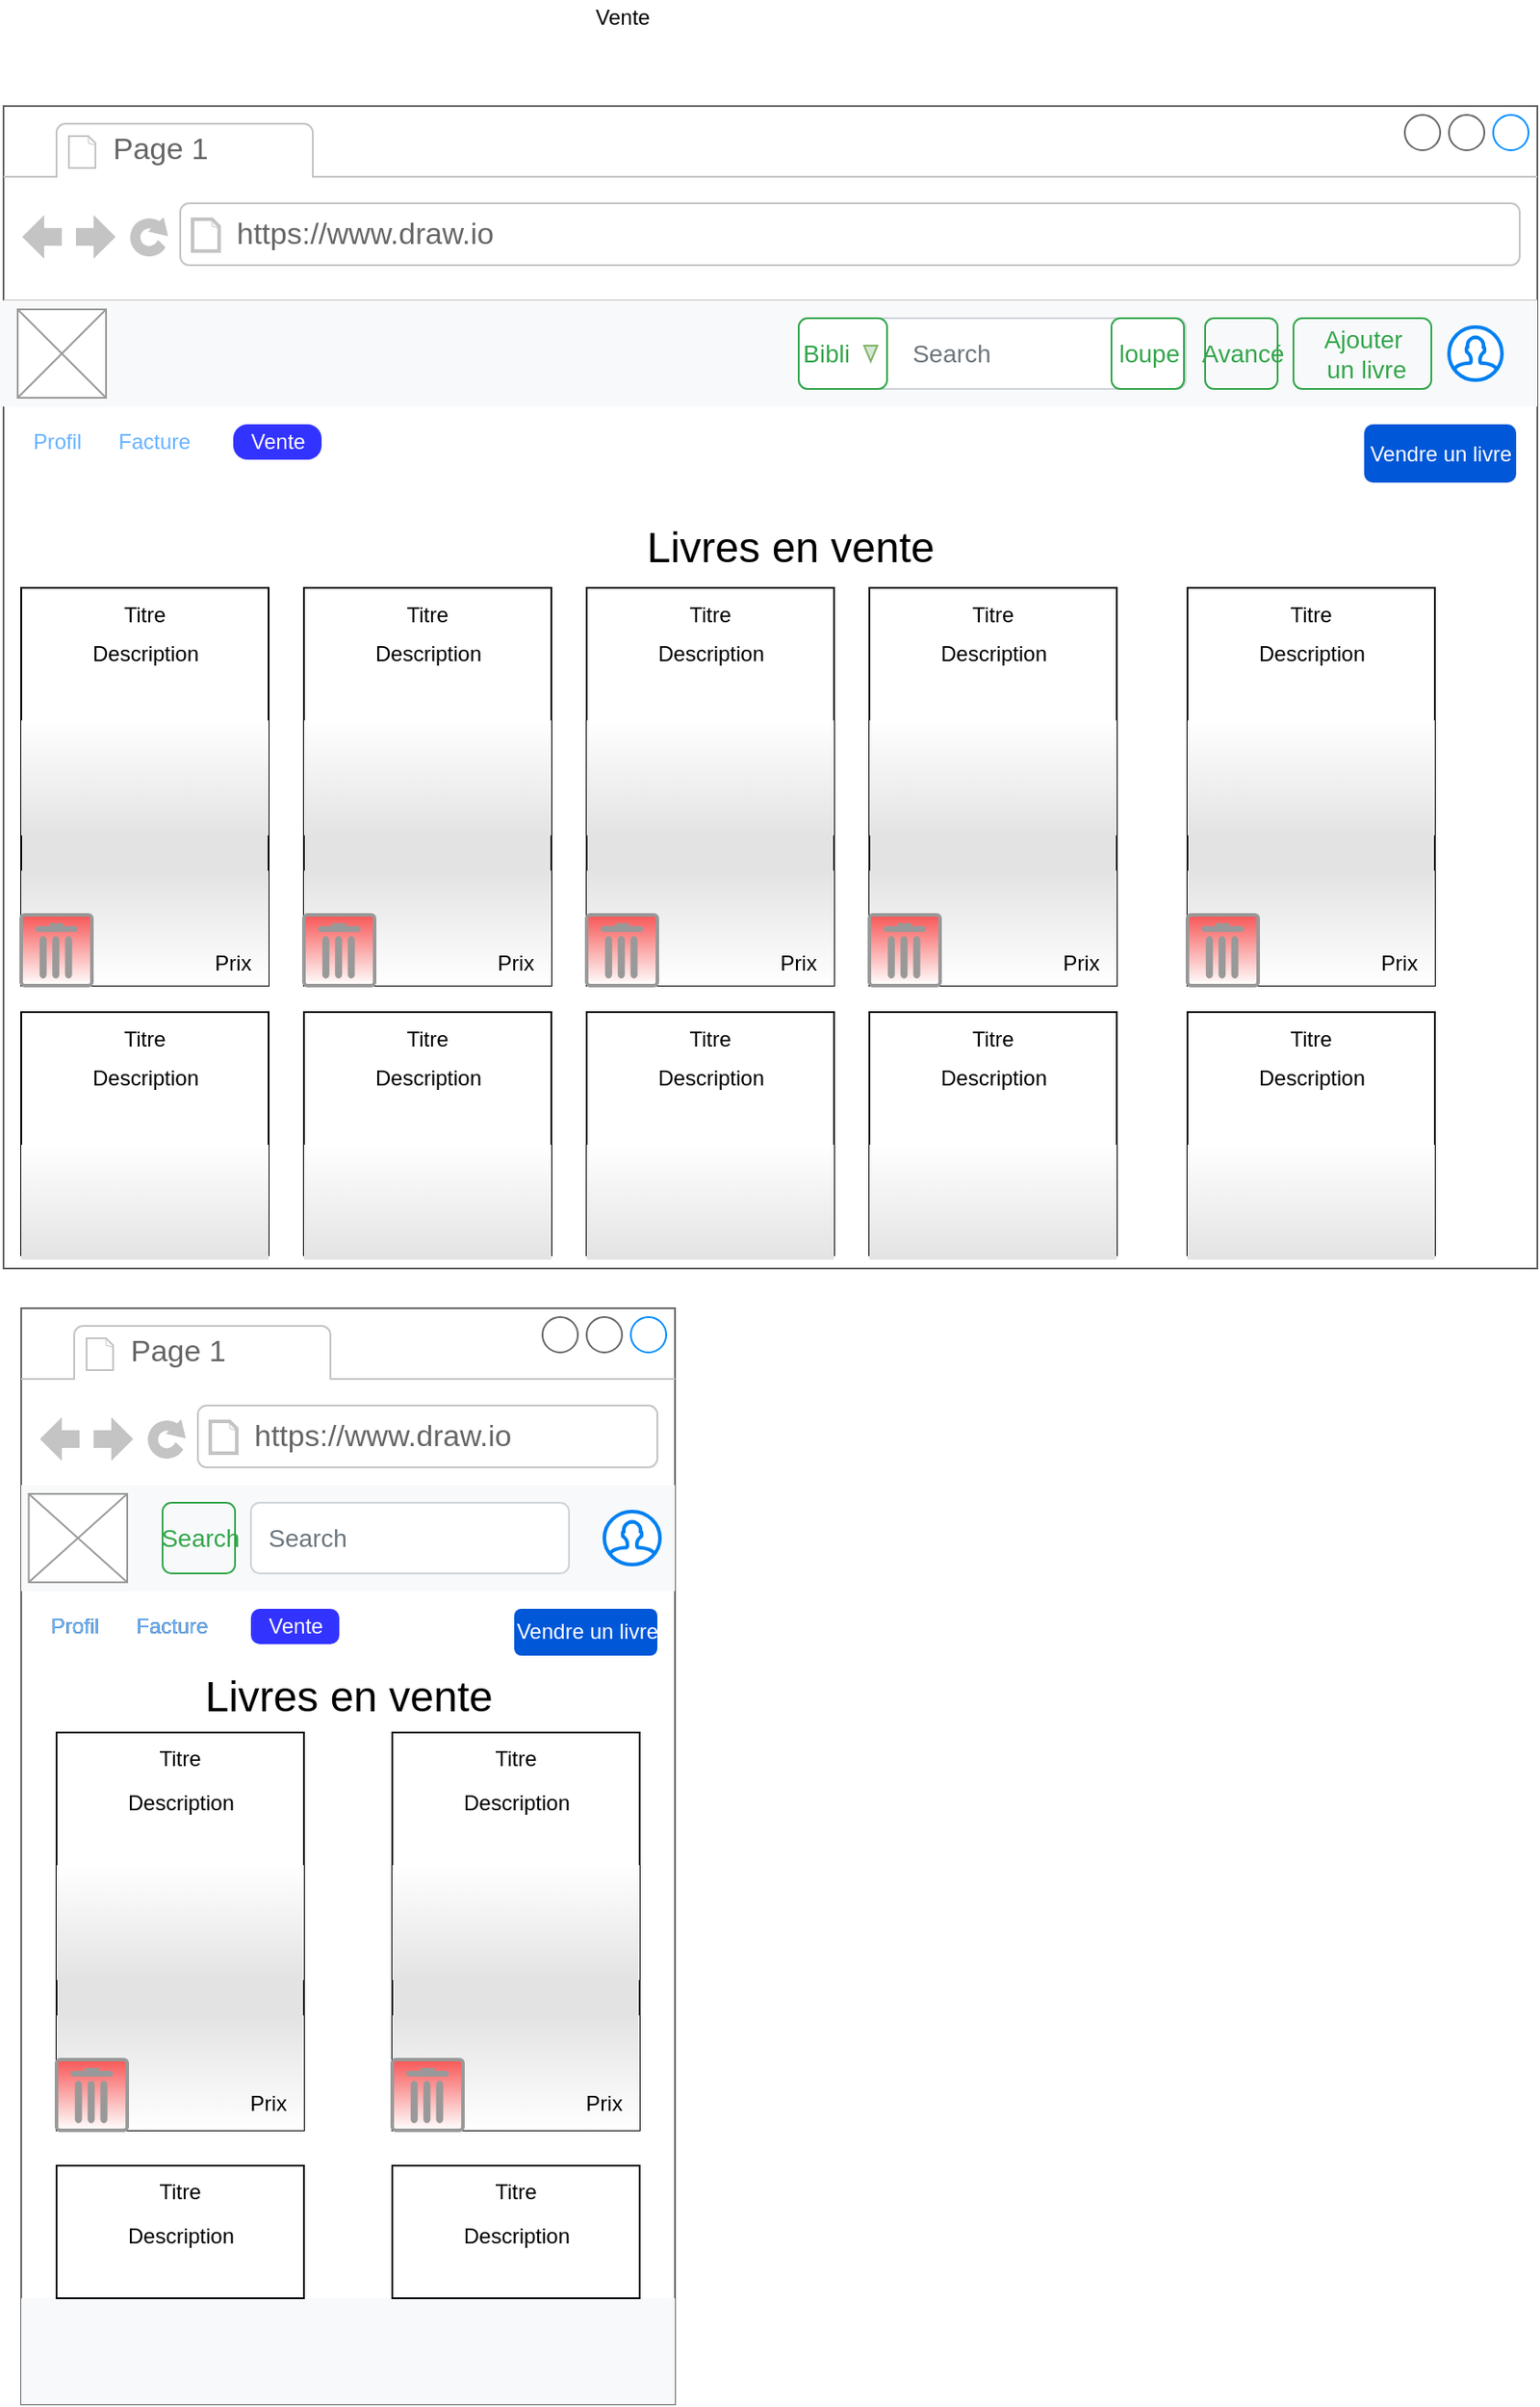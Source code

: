 <mxfile version="16.5.1" type="device"><diagram id="F8sXpfixyLOen9P2yooB" name="wireframe"><mxGraphModel dx="-1379" dy="2034" grid="1" gridSize="10" guides="1" tooltips="1" connect="1" arrows="1" fold="1" page="1" pageScale="1" pageWidth="827" pageHeight="1169" math="0" shadow="0"><root><mxCell id="W2lvoZVMaFaZhj4Bqeh3-0"/><mxCell id="W2lvoZVMaFaZhj4Bqeh3-1" parent="W2lvoZVMaFaZhj4Bqeh3-0"/><mxCell id="W2lvoZVMaFaZhj4Bqeh3-122" value="" style="strokeWidth=1;shadow=0;dashed=0;align=center;html=1;shape=mxgraph.mockup.containers.browserWindow;rSize=0;strokeColor=#666666;strokeColor2=#008cff;strokeColor3=#c4c4c4;mainText=,;recursiveResize=0;fontColor=#663300;fillColor=#FFFFFF;gradientColor=#ffffff;" parent="W2lvoZVMaFaZhj4Bqeh3-1" vertex="1"><mxGeometry x="2840" width="868" height="657.5" as="geometry"/></mxCell><mxCell id="W2lvoZVMaFaZhj4Bqeh3-123" value="Page 1" style="strokeWidth=1;shadow=0;dashed=0;align=center;html=1;shape=mxgraph.mockup.containers.anchor;fontSize=17;fontColor=#666666;align=left;fillColor=#964B00;" parent="W2lvoZVMaFaZhj4Bqeh3-122" vertex="1"><mxGeometry x="60" y="12" width="110" height="26" as="geometry"/></mxCell><mxCell id="W2lvoZVMaFaZhj4Bqeh3-124" value="https://www.draw.io" style="strokeWidth=1;shadow=0;dashed=0;align=center;html=1;shape=mxgraph.mockup.containers.anchor;rSize=0;fontSize=17;fontColor=#666666;align=left;fillColor=#964B00;" parent="W2lvoZVMaFaZhj4Bqeh3-122" vertex="1"><mxGeometry x="130" y="60" width="250" height="26" as="geometry"/></mxCell><mxCell id="W2lvoZVMaFaZhj4Bqeh3-172" value="" style="html=1;shadow=0;dashed=0;fillColor=#F8F9FA;strokeColor=none;fontSize=16;fontColor=#181819;align=left;spacing=15;" parent="W2lvoZVMaFaZhj4Bqeh3-122" vertex="1"><mxGeometry x="-2" y="110" width="870" height="60" as="geometry"/></mxCell><mxCell id="W2lvoZVMaFaZhj4Bqeh3-173" value="&amp;nbsp; &amp;nbsp; &amp;nbsp; &amp;nbsp; &amp;nbsp; &amp;nbsp; &amp;nbsp; Search" style="html=1;shadow=0;dashed=0;shape=mxgraph.bootstrap.rrect;rSize=5;fontSize=14;fontColor=#6C767D;strokeColor=#CED4DA;fillColor=#ffffff;align=left;spacing=10;" parent="W2lvoZVMaFaZhj4Bqeh3-172" vertex="1"><mxGeometry x="1" width="219" height="40" relative="1" as="geometry"><mxPoint x="-418" y="10" as="offset"/></mxGeometry></mxCell><mxCell id="W2lvoZVMaFaZhj4Bqeh3-174" value="" style="verticalLabelPosition=bottom;shadow=0;dashed=0;align=center;html=1;verticalAlign=top;strokeWidth=1;shape=mxgraph.mockup.graphics.simpleIcon;strokeColor=#999999;" parent="W2lvoZVMaFaZhj4Bqeh3-172" vertex="1"><mxGeometry x="10" y="5" width="50" height="50" as="geometry"/></mxCell><mxCell id="W2lvoZVMaFaZhj4Bqeh3-175" value="" style="html=1;verticalLabelPosition=bottom;align=center;labelBackgroundColor=#ffffff;verticalAlign=top;strokeWidth=2;strokeColor=#0080F0;shadow=0;dashed=0;shape=mxgraph.ios7.icons.user;" parent="W2lvoZVMaFaZhj4Bqeh3-172" vertex="1"><mxGeometry x="820" y="15" width="30" height="30" as="geometry"/></mxCell><mxCell id="W2lvoZVMaFaZhj4Bqeh3-176" value="Bibli&amp;nbsp; &amp;nbsp; &amp;nbsp;" style="html=1;shadow=0;dashed=0;shape=mxgraph.bootstrap.rrect;rSize=5;fontSize=14;fontColor=#33A64C;strokeColor=#33A64C;fillColor=none;" parent="W2lvoZVMaFaZhj4Bqeh3-172" vertex="1"><mxGeometry x="452" y="10" width="50" height="40" as="geometry"/></mxCell><mxCell id="W2lvoZVMaFaZhj4Bqeh3-177" value="" style="triangle;whiteSpace=wrap;html=1;strokeColor=#82b366;rotation=90;fillColor=#d5e8d4;" parent="W2lvoZVMaFaZhj4Bqeh3-172" vertex="1"><mxGeometry x="488.25" y="26.25" width="9" height="7.5" as="geometry"/></mxCell><mxCell id="W2lvoZVMaFaZhj4Bqeh3-178" value="loupe" style="html=1;shadow=0;dashed=0;shape=mxgraph.bootstrap.rrect;rSize=5;fontSize=14;fontColor=#33A64C;strokeColor=#33A64C;fillColor=none;" parent="W2lvoZVMaFaZhj4Bqeh3-172" vertex="1"><mxGeometry x="1" width="41" height="40" relative="1" as="geometry"><mxPoint x="-241" y="10" as="offset"/></mxGeometry></mxCell><mxCell id="W2lvoZVMaFaZhj4Bqeh3-179" value="Avancé" style="html=1;shadow=0;dashed=0;shape=mxgraph.bootstrap.rrect;rSize=5;fontSize=14;fontColor=#33A64C;strokeColor=#33A64C;fillColor=none;" parent="W2lvoZVMaFaZhj4Bqeh3-172" vertex="1"><mxGeometry x="682" y="10" width="41" height="40" as="geometry"/></mxCell><mxCell id="W2lvoZVMaFaZhj4Bqeh3-587" value="Ajouter&lt;br&gt;&amp;nbsp;un livre" style="html=1;shadow=0;dashed=0;shape=mxgraph.bootstrap.rrect;rSize=5;fontSize=14;fontColor=#33A64C;strokeColor=#33A64C;fillColor=none;" parent="W2lvoZVMaFaZhj4Bqeh3-172" vertex="1"><mxGeometry x="732" y="10" width="78" height="40" as="geometry"/></mxCell><mxCell id="OfMtVa98ZgrRgo-jAmta-91" value="Profil" style="text;html=1;align=center;verticalAlign=middle;resizable=0;points=[];autosize=1;strokeColor=none;fillColor=none;fontColor=#66B2FF;" vertex="1" parent="W2lvoZVMaFaZhj4Bqeh3-122"><mxGeometry x="10" y="180" width="40" height="20" as="geometry"/></mxCell><mxCell id="OfMtVa98ZgrRgo-jAmta-92" value="Facture" style="text;html=1;align=center;verticalAlign=middle;resizable=0;points=[];autosize=1;strokeColor=none;fillColor=none;fontColor=#66B2FF;" vertex="1" parent="W2lvoZVMaFaZhj4Bqeh3-122"><mxGeometry x="55" y="180" width="60" height="20" as="geometry"/></mxCell><mxCell id="OfMtVa98ZgrRgo-jAmta-93" value="Vente" style="text;html=1;align=center;verticalAlign=middle;resizable=0;points=[];autosize=1;strokeColor=none;fillColor=#3333FF;fontColor=#FFFFFF;labelBackgroundColor=none;rounded=1;arcSize=40;" vertex="1" parent="W2lvoZVMaFaZhj4Bqeh3-122"><mxGeometry x="130" y="180" width="50" height="20" as="geometry"/></mxCell><mxCell id="OfMtVa98ZgrRgo-jAmta-94" value="&lt;font style=&quot;font-size: 24px&quot;&gt;Livres en vente&lt;/font&gt;" style="text;html=1;align=center;verticalAlign=middle;resizable=0;points=[];autosize=1;strokeColor=none;fillColor=none;" vertex="1" parent="W2lvoZVMaFaZhj4Bqeh3-122"><mxGeometry x="355" y="240" width="180" height="20" as="geometry"/></mxCell><mxCell id="OfMtVa98ZgrRgo-jAmta-99" value="Vendre un livre" style="rounded=1;fillColor=#0057D8;align=center;strokeColor=none;html=1;fontColor=#ffffff;fontSize=12;sketch=0;labelBackgroundColor=none;" vertex="1" parent="W2lvoZVMaFaZhj4Bqeh3-122"><mxGeometry x="770" y="180" width="86" height="33" as="geometry"/></mxCell><mxCell id="W2lvoZVMaFaZhj4Bqeh3-725" value="" style="strokeWidth=1;shadow=0;dashed=0;align=center;html=1;shape=mxgraph.mockup.containers.browserWindow;rSize=0;strokeColor=#666666;strokeColor2=#008cff;strokeColor3=#c4c4c4;mainText=,;recursiveResize=0;" parent="W2lvoZVMaFaZhj4Bqeh3-1" vertex="1"><mxGeometry x="2850" y="680" width="370" height="620" as="geometry"/></mxCell><mxCell id="W2lvoZVMaFaZhj4Bqeh3-726" value="Page 1" style="strokeWidth=1;shadow=0;dashed=0;align=center;html=1;shape=mxgraph.mockup.containers.anchor;fontSize=17;fontColor=#666666;align=left;" parent="W2lvoZVMaFaZhj4Bqeh3-725" vertex="1"><mxGeometry x="60" y="12" width="110" height="26" as="geometry"/></mxCell><mxCell id="W2lvoZVMaFaZhj4Bqeh3-727" value="https://www.draw.io" style="strokeWidth=1;shadow=0;dashed=0;align=center;html=1;shape=mxgraph.mockup.containers.anchor;rSize=0;fontSize=17;fontColor=#666666;align=left;" parent="W2lvoZVMaFaZhj4Bqeh3-725" vertex="1"><mxGeometry x="130" y="60" width="250" height="26" as="geometry"/></mxCell><mxCell id="W2lvoZVMaFaZhj4Bqeh3-728" value="" style="html=1;shadow=0;dashed=0;fillColor=#F8F9FA;strokeColor=none;fontSize=16;fontColor=#181819;align=left;spacing=15;" parent="W2lvoZVMaFaZhj4Bqeh3-725" vertex="1"><mxGeometry y="100" width="370" height="60" as="geometry"/></mxCell><mxCell id="W2lvoZVMaFaZhj4Bqeh3-729" value="Search" style="html=1;shadow=0;dashed=0;shape=mxgraph.bootstrap.rrect;rSize=5;fontSize=14;fontColor=#33A64C;strokeColor=#33A64C;fillColor=none;" parent="W2lvoZVMaFaZhj4Bqeh3-728" vertex="1"><mxGeometry x="1" width="41" height="40" relative="1" as="geometry"><mxPoint x="-290" y="10" as="offset"/></mxGeometry></mxCell><mxCell id="W2lvoZVMaFaZhj4Bqeh3-730" value="Search" style="html=1;shadow=0;dashed=0;shape=mxgraph.bootstrap.rrect;rSize=5;fontSize=14;fontColor=#6C767D;strokeColor=#CED4DA;fillColor=#ffffff;align=left;spacing=10;" parent="W2lvoZVMaFaZhj4Bqeh3-728" vertex="1"><mxGeometry x="1" width="180" height="40" relative="1" as="geometry"><mxPoint x="-240" y="10" as="offset"/></mxGeometry></mxCell><mxCell id="W2lvoZVMaFaZhj4Bqeh3-731" value="" style="verticalLabelPosition=bottom;shadow=0;dashed=0;align=center;html=1;verticalAlign=top;strokeWidth=1;shape=mxgraph.mockup.graphics.simpleIcon;strokeColor=#999999;" parent="W2lvoZVMaFaZhj4Bqeh3-728" vertex="1"><mxGeometry x="4.25" y="5" width="55.75" height="50" as="geometry"/></mxCell><mxCell id="W2lvoZVMaFaZhj4Bqeh3-732" value="" style="html=1;verticalLabelPosition=bottom;align=center;labelBackgroundColor=#ffffff;verticalAlign=top;strokeWidth=2;strokeColor=#0080F0;shadow=0;dashed=0;shape=mxgraph.ios7.icons.user;" parent="W2lvoZVMaFaZhj4Bqeh3-728" vertex="1"><mxGeometry x="330" y="15" width="31.49" height="30" as="geometry"/></mxCell><mxCell id="W2lvoZVMaFaZhj4Bqeh3-764" value="" style="html=1;shadow=0;dashed=0;fillColor=#F8F9FA;strokeColor=none;fontSize=16;fontColor=#181819;align=left;spacing=15;" parent="W2lvoZVMaFaZhj4Bqeh3-725" vertex="1"><mxGeometry y="560" width="370" height="60" as="geometry"/></mxCell><mxCell id="OfMtVa98ZgrRgo-jAmta-58" value="Profil" style="text;html=1;align=center;verticalAlign=middle;resizable=0;points=[];autosize=1;strokeColor=none;fillColor=none;" vertex="1" parent="W2lvoZVMaFaZhj4Bqeh3-725"><mxGeometry x="10" y="170" width="40" height="20" as="geometry"/></mxCell><mxCell id="OfMtVa98ZgrRgo-jAmta-59" value="Facture" style="text;html=1;align=center;verticalAlign=middle;resizable=0;points=[];autosize=1;strokeColor=none;fillColor=none;" vertex="1" parent="W2lvoZVMaFaZhj4Bqeh3-725"><mxGeometry x="55" y="170" width="60" height="20" as="geometry"/></mxCell><mxCell id="OfMtVa98ZgrRgo-jAmta-61" value="Vente" style="text;html=1;align=center;verticalAlign=middle;resizable=0;points=[];autosize=1;strokeColor=none;fillColor=none;" vertex="1" parent="W2lvoZVMaFaZhj4Bqeh3-725"><mxGeometry x="130" y="170" width="50" height="20" as="geometry"/></mxCell><mxCell id="OfMtVa98ZgrRgo-jAmta-62" value="&lt;font style=&quot;font-size: 24px&quot;&gt;Livres en vente&lt;/font&gt;" style="text;html=1;align=center;verticalAlign=middle;resizable=0;points=[];autosize=1;strokeColor=none;fillColor=none;" vertex="1" parent="W2lvoZVMaFaZhj4Bqeh3-725"><mxGeometry x="95" y="210" width="180" height="20" as="geometry"/></mxCell><mxCell id="OfMtVa98ZgrRgo-jAmta-50" value="Description" style="text;html=1;align=center;verticalAlign=middle;resizable=0;points=[];autosize=1;strokeColor=none;fillColor=none;" vertex="1" parent="W2lvoZVMaFaZhj4Bqeh3-725"><mxGeometry x="30" y="250" width="80" height="20" as="geometry"/></mxCell><mxCell id="OfMtVa98ZgrRgo-jAmta-51" value="" style="rounded=0;whiteSpace=wrap;html=1;" vertex="1" parent="W2lvoZVMaFaZhj4Bqeh3-725"><mxGeometry x="20" y="240" width="140" height="90" as="geometry"/></mxCell><mxCell id="OfMtVa98ZgrRgo-jAmta-52" value="&lt;font color=&quot;#000000&quot;&gt;Titre&lt;/font&gt;" style="text;html=1;strokeColor=none;fillColor=none;align=center;verticalAlign=middle;whiteSpace=wrap;rounded=0;fontColor=#663300;" vertex="1" parent="W2lvoZVMaFaZhj4Bqeh3-725"><mxGeometry x="60" y="240" width="60" height="30" as="geometry"/></mxCell><mxCell id="OfMtVa98ZgrRgo-jAmta-53" value="" style="rounded=0;whiteSpace=wrap;html=1;fillColor=#E3E3E3;gradientColor=none;" vertex="1" parent="W2lvoZVMaFaZhj4Bqeh3-725"><mxGeometry x="20" y="330" width="140" height="135" as="geometry"/></mxCell><mxCell id="OfMtVa98ZgrRgo-jAmta-54" value="" style="rounded=0;whiteSpace=wrap;html=1;fillColor=#FFFFFF;gradientColor=#E3E3E3;strokeColor=none;" vertex="1" parent="W2lvoZVMaFaZhj4Bqeh3-725"><mxGeometry x="20" y="315" width="140" height="65" as="geometry"/></mxCell><mxCell id="OfMtVa98ZgrRgo-jAmta-55" value="" style="rounded=0;whiteSpace=wrap;html=1;fillColor=#E3E3E3;gradientColor=#FFFFFF;strokeColor=none;" vertex="1" parent="W2lvoZVMaFaZhj4Bqeh3-725"><mxGeometry x="20" y="400" width="140" height="65" as="geometry"/></mxCell><mxCell id="OfMtVa98ZgrRgo-jAmta-56" value="Description" style="text;html=1;align=center;verticalAlign=middle;resizable=0;points=[];autosize=1;strokeColor=none;fillColor=none;" vertex="1" parent="W2lvoZVMaFaZhj4Bqeh3-725"><mxGeometry x="50" y="270" width="80" height="20" as="geometry"/></mxCell><mxCell id="OfMtVa98ZgrRgo-jAmta-57" value="Prix" style="text;html=1;strokeColor=none;fillColor=none;align=center;verticalAlign=middle;whiteSpace=wrap;rounded=0;fontColor=#000000;" vertex="1" parent="W2lvoZVMaFaZhj4Bqeh3-725"><mxGeometry x="110" y="435" width="60" height="30" as="geometry"/></mxCell><mxCell id="OfMtVa98ZgrRgo-jAmta-63" value="" style="strokeColor=#999999;verticalLabelPosition=bottom;shadow=0;dashed=0;verticalAlign=top;strokeWidth=2;html=1;shape=mxgraph.mockup.misc.trashcanIcon;fontColor=#000000;fillColor=#F75656;gradientColor=#ffffff;" vertex="1" parent="W2lvoZVMaFaZhj4Bqeh3-725"><mxGeometry x="20" y="425" width="40" height="40" as="geometry"/></mxCell><mxCell id="OfMtVa98ZgrRgo-jAmta-64" value="Description" style="text;html=1;align=center;verticalAlign=middle;resizable=0;points=[];autosize=1;strokeColor=none;fillColor=none;" vertex="1" parent="W2lvoZVMaFaZhj4Bqeh3-725"><mxGeometry x="220" y="250" width="80" height="20" as="geometry"/></mxCell><mxCell id="OfMtVa98ZgrRgo-jAmta-65" value="" style="rounded=0;whiteSpace=wrap;html=1;" vertex="1" parent="W2lvoZVMaFaZhj4Bqeh3-725"><mxGeometry x="210" y="240" width="140" height="90" as="geometry"/></mxCell><mxCell id="OfMtVa98ZgrRgo-jAmta-66" value="&lt;font color=&quot;#000000&quot;&gt;Titre&lt;/font&gt;" style="text;html=1;strokeColor=none;fillColor=none;align=center;verticalAlign=middle;whiteSpace=wrap;rounded=0;fontColor=#663300;" vertex="1" parent="W2lvoZVMaFaZhj4Bqeh3-725"><mxGeometry x="250" y="240" width="60" height="30" as="geometry"/></mxCell><mxCell id="OfMtVa98ZgrRgo-jAmta-67" value="" style="rounded=0;whiteSpace=wrap;html=1;fillColor=#E3E3E3;gradientColor=none;" vertex="1" parent="W2lvoZVMaFaZhj4Bqeh3-725"><mxGeometry x="210" y="330" width="140" height="135" as="geometry"/></mxCell><mxCell id="OfMtVa98ZgrRgo-jAmta-68" value="" style="rounded=0;whiteSpace=wrap;html=1;fillColor=#FFFFFF;gradientColor=#E3E3E3;strokeColor=none;" vertex="1" parent="W2lvoZVMaFaZhj4Bqeh3-725"><mxGeometry x="210" y="315" width="140" height="65" as="geometry"/></mxCell><mxCell id="OfMtVa98ZgrRgo-jAmta-69" value="" style="rounded=0;whiteSpace=wrap;html=1;fillColor=#E3E3E3;gradientColor=#FFFFFF;strokeColor=none;" vertex="1" parent="W2lvoZVMaFaZhj4Bqeh3-725"><mxGeometry x="210" y="400" width="140" height="65" as="geometry"/></mxCell><mxCell id="OfMtVa98ZgrRgo-jAmta-70" value="Description" style="text;html=1;align=center;verticalAlign=middle;resizable=0;points=[];autosize=1;strokeColor=none;fillColor=none;" vertex="1" parent="W2lvoZVMaFaZhj4Bqeh3-725"><mxGeometry x="240" y="270" width="80" height="20" as="geometry"/></mxCell><mxCell id="OfMtVa98ZgrRgo-jAmta-71" value="Prix" style="text;html=1;strokeColor=none;fillColor=none;align=center;verticalAlign=middle;whiteSpace=wrap;rounded=0;fontColor=#000000;" vertex="1" parent="W2lvoZVMaFaZhj4Bqeh3-725"><mxGeometry x="300" y="435" width="60" height="30" as="geometry"/></mxCell><mxCell id="OfMtVa98ZgrRgo-jAmta-72" value="" style="strokeColor=#999999;verticalLabelPosition=bottom;shadow=0;dashed=0;verticalAlign=top;strokeWidth=2;html=1;shape=mxgraph.mockup.misc.trashcanIcon;fontColor=#000000;fillColor=#F75656;gradientColor=#ffffff;" vertex="1" parent="W2lvoZVMaFaZhj4Bqeh3-725"><mxGeometry x="210" y="425" width="40" height="40" as="geometry"/></mxCell><mxCell id="OfMtVa98ZgrRgo-jAmta-96" value="Profil" style="text;html=1;align=center;verticalAlign=middle;resizable=0;points=[];autosize=1;strokeColor=none;fillColor=none;fontColor=#66B2FF;" vertex="1" parent="W2lvoZVMaFaZhj4Bqeh3-725"><mxGeometry x="10" y="170" width="40" height="20" as="geometry"/></mxCell><mxCell id="OfMtVa98ZgrRgo-jAmta-97" value="Facture" style="text;html=1;align=center;verticalAlign=middle;resizable=0;points=[];autosize=1;strokeColor=none;fillColor=none;fontColor=#66B2FF;" vertex="1" parent="W2lvoZVMaFaZhj4Bqeh3-725"><mxGeometry x="55" y="170" width="60" height="20" as="geometry"/></mxCell><mxCell id="OfMtVa98ZgrRgo-jAmta-98" value="Vente" style="text;html=1;align=center;verticalAlign=middle;resizable=0;points=[];autosize=1;strokeColor=none;fillColor=#3333FF;fontColor=#FFFFFF;labelBackgroundColor=none;rounded=1;arcSize=25;" vertex="1" parent="W2lvoZVMaFaZhj4Bqeh3-725"><mxGeometry x="130" y="170" width="50" height="20" as="geometry"/></mxCell><mxCell id="OfMtVa98ZgrRgo-jAmta-101" value="Vendre un livre" style="rounded=1;fillColor=#0057D8;align=center;strokeColor=none;html=1;fontColor=#ffffff;fontSize=12;sketch=0;labelBackgroundColor=none;" vertex="1" parent="W2lvoZVMaFaZhj4Bqeh3-725"><mxGeometry x="279" y="170" width="81" height="26.5" as="geometry"/></mxCell><mxCell id="uZN-oEnCBP_12_dSTFot-187" value="Vente" style="text;html=1;align=center;verticalAlign=middle;resizable=0;points=[];autosize=1;strokeColor=none;fillColor=none;" parent="W2lvoZVMaFaZhj4Bqeh3-1" vertex="1"><mxGeometry x="3165" y="-60" width="50" height="20" as="geometry"/></mxCell><mxCell id="OfMtVa98ZgrRgo-jAmta-73" value="Description" style="text;html=1;align=center;verticalAlign=middle;resizable=0;points=[];autosize=1;strokeColor=none;fillColor=none;" vertex="1" parent="W2lvoZVMaFaZhj4Bqeh3-1"><mxGeometry x="2880" y="1175" width="80" height="20" as="geometry"/></mxCell><mxCell id="OfMtVa98ZgrRgo-jAmta-74" value="" style="rounded=0;whiteSpace=wrap;html=1;" vertex="1" parent="W2lvoZVMaFaZhj4Bqeh3-1"><mxGeometry x="2870" y="1165" width="140" height="75" as="geometry"/></mxCell><mxCell id="OfMtVa98ZgrRgo-jAmta-75" value="&lt;font color=&quot;#000000&quot;&gt;Titre&lt;/font&gt;" style="text;html=1;strokeColor=none;fillColor=none;align=center;verticalAlign=middle;whiteSpace=wrap;rounded=0;fontColor=#663300;" vertex="1" parent="W2lvoZVMaFaZhj4Bqeh3-1"><mxGeometry x="2910" y="1165" width="60" height="30" as="geometry"/></mxCell><mxCell id="OfMtVa98ZgrRgo-jAmta-79" value="Description" style="text;html=1;align=center;verticalAlign=middle;resizable=0;points=[];autosize=1;strokeColor=none;fillColor=none;" vertex="1" parent="W2lvoZVMaFaZhj4Bqeh3-1"><mxGeometry x="2900" y="1195" width="80" height="20" as="geometry"/></mxCell><mxCell id="OfMtVa98ZgrRgo-jAmta-82" value="Description" style="text;html=1;align=center;verticalAlign=middle;resizable=0;points=[];autosize=1;strokeColor=none;fillColor=none;" vertex="1" parent="W2lvoZVMaFaZhj4Bqeh3-1"><mxGeometry x="3070" y="1175" width="80" height="20" as="geometry"/></mxCell><mxCell id="OfMtVa98ZgrRgo-jAmta-83" value="" style="rounded=0;whiteSpace=wrap;html=1;" vertex="1" parent="W2lvoZVMaFaZhj4Bqeh3-1"><mxGeometry x="3060" y="1165" width="140" height="75" as="geometry"/></mxCell><mxCell id="OfMtVa98ZgrRgo-jAmta-84" value="&lt;font color=&quot;#000000&quot;&gt;Titre&lt;/font&gt;" style="text;html=1;strokeColor=none;fillColor=none;align=center;verticalAlign=middle;whiteSpace=wrap;rounded=0;fontColor=#663300;" vertex="1" parent="W2lvoZVMaFaZhj4Bqeh3-1"><mxGeometry x="3100" y="1165" width="60" height="30" as="geometry"/></mxCell><mxCell id="OfMtVa98ZgrRgo-jAmta-88" value="Description" style="text;html=1;align=center;verticalAlign=middle;resizable=0;points=[];autosize=1;strokeColor=none;fillColor=none;" vertex="1" parent="W2lvoZVMaFaZhj4Bqeh3-1"><mxGeometry x="3090" y="1195" width="80" height="20" as="geometry"/></mxCell><mxCell id="uZN-oEnCBP_12_dSTFot-107" value="" style="rounded=0;whiteSpace=wrap;html=1;" parent="W2lvoZVMaFaZhj4Bqeh3-1" vertex="1"><mxGeometry x="2850" y="272.5" width="140" height="90" as="geometry"/></mxCell><mxCell id="uZN-oEnCBP_12_dSTFot-108" value="&lt;font color=&quot;#000000&quot;&gt;Titre&lt;/font&gt;" style="text;html=1;strokeColor=none;fillColor=none;align=center;verticalAlign=middle;whiteSpace=wrap;rounded=0;fontColor=#663300;" parent="W2lvoZVMaFaZhj4Bqeh3-1" vertex="1"><mxGeometry x="2890" y="272.5" width="60" height="30" as="geometry"/></mxCell><mxCell id="uZN-oEnCBP_12_dSTFot-109" value="" style="rounded=0;whiteSpace=wrap;html=1;fillColor=#E3E3E3;gradientColor=none;" parent="W2lvoZVMaFaZhj4Bqeh3-1" vertex="1"><mxGeometry x="2850" y="362.5" width="140" height="135" as="geometry"/></mxCell><mxCell id="uZN-oEnCBP_12_dSTFot-110" value="" style="rounded=0;whiteSpace=wrap;html=1;fillColor=#FFFFFF;gradientColor=#E3E3E3;strokeColor=none;" parent="W2lvoZVMaFaZhj4Bqeh3-1" vertex="1"><mxGeometry x="2850" y="347.5" width="140" height="65" as="geometry"/></mxCell><mxCell id="uZN-oEnCBP_12_dSTFot-111" value="" style="rounded=0;whiteSpace=wrap;html=1;fillColor=#E3E3E3;gradientColor=#FFFFFF;strokeColor=none;" parent="W2lvoZVMaFaZhj4Bqeh3-1" vertex="1"><mxGeometry x="2850" y="432.5" width="140" height="65" as="geometry"/></mxCell><mxCell id="uZN-oEnCBP_12_dSTFot-112" value="Description" style="text;html=1;align=center;verticalAlign=middle;resizable=0;points=[];autosize=1;strokeColor=none;fillColor=none;" parent="W2lvoZVMaFaZhj4Bqeh3-1" vertex="1"><mxGeometry x="2880" y="300" width="80" height="20" as="geometry"/></mxCell><mxCell id="uZN-oEnCBP_12_dSTFot-113" value="Prix" style="text;html=1;strokeColor=none;fillColor=none;align=center;verticalAlign=middle;whiteSpace=wrap;rounded=0;fontColor=#000000;" parent="W2lvoZVMaFaZhj4Bqeh3-1" vertex="1"><mxGeometry x="2940" y="470" width="60" height="30" as="geometry"/></mxCell><mxCell id="uZN-oEnCBP_12_dSTFot-114" value="" style="rounded=0;whiteSpace=wrap;html=1;" parent="W2lvoZVMaFaZhj4Bqeh3-1" vertex="1"><mxGeometry x="3010" y="272.5" width="140" height="90" as="geometry"/></mxCell><mxCell id="uZN-oEnCBP_12_dSTFot-115" value="&lt;font color=&quot;#000000&quot;&gt;Titre&lt;/font&gt;" style="text;html=1;strokeColor=none;fillColor=none;align=center;verticalAlign=middle;whiteSpace=wrap;rounded=0;fontColor=#663300;" parent="W2lvoZVMaFaZhj4Bqeh3-1" vertex="1"><mxGeometry x="3050" y="272.5" width="60" height="30" as="geometry"/></mxCell><mxCell id="uZN-oEnCBP_12_dSTFot-116" value="" style="rounded=0;whiteSpace=wrap;html=1;fillColor=#E3E3E3;gradientColor=none;" parent="W2lvoZVMaFaZhj4Bqeh3-1" vertex="1"><mxGeometry x="3010" y="362.5" width="140" height="135" as="geometry"/></mxCell><mxCell id="uZN-oEnCBP_12_dSTFot-117" value="" style="rounded=0;whiteSpace=wrap;html=1;fillColor=#FFFFFF;gradientColor=#E3E3E3;strokeColor=none;" parent="W2lvoZVMaFaZhj4Bqeh3-1" vertex="1"><mxGeometry x="3010" y="347.5" width="140" height="65" as="geometry"/></mxCell><mxCell id="uZN-oEnCBP_12_dSTFot-118" value="" style="rounded=0;whiteSpace=wrap;html=1;fillColor=#E3E3E3;gradientColor=#FFFFFF;strokeColor=none;" parent="W2lvoZVMaFaZhj4Bqeh3-1" vertex="1"><mxGeometry x="3010" y="432.5" width="140" height="65" as="geometry"/></mxCell><mxCell id="uZN-oEnCBP_12_dSTFot-119" value="Description" style="text;html=1;align=center;verticalAlign=middle;resizable=0;points=[];autosize=1;strokeColor=none;fillColor=none;" parent="W2lvoZVMaFaZhj4Bqeh3-1" vertex="1"><mxGeometry x="3040" y="300" width="80" height="20" as="geometry"/></mxCell><mxCell id="uZN-oEnCBP_12_dSTFot-120" value="Prix" style="text;html=1;strokeColor=none;fillColor=none;align=center;verticalAlign=middle;whiteSpace=wrap;rounded=0;fontColor=#000000;" parent="W2lvoZVMaFaZhj4Bqeh3-1" vertex="1"><mxGeometry x="3100" y="470" width="60" height="30" as="geometry"/></mxCell><mxCell id="uZN-oEnCBP_12_dSTFot-121" value="" style="rounded=0;whiteSpace=wrap;html=1;" parent="W2lvoZVMaFaZhj4Bqeh3-1" vertex="1"><mxGeometry x="3170" y="272.5" width="140" height="90" as="geometry"/></mxCell><mxCell id="uZN-oEnCBP_12_dSTFot-122" value="&lt;font color=&quot;#000000&quot;&gt;Titre&lt;/font&gt;" style="text;html=1;strokeColor=none;fillColor=none;align=center;verticalAlign=middle;whiteSpace=wrap;rounded=0;fontColor=#663300;" parent="W2lvoZVMaFaZhj4Bqeh3-1" vertex="1"><mxGeometry x="3210" y="272.5" width="60" height="30" as="geometry"/></mxCell><mxCell id="uZN-oEnCBP_12_dSTFot-123" value="" style="rounded=0;whiteSpace=wrap;html=1;fillColor=#E3E3E3;gradientColor=none;" parent="W2lvoZVMaFaZhj4Bqeh3-1" vertex="1"><mxGeometry x="3170" y="362.5" width="140" height="135" as="geometry"/></mxCell><mxCell id="uZN-oEnCBP_12_dSTFot-124" value="" style="rounded=0;whiteSpace=wrap;html=1;fillColor=#FFFFFF;gradientColor=#E3E3E3;strokeColor=none;" parent="W2lvoZVMaFaZhj4Bqeh3-1" vertex="1"><mxGeometry x="3170" y="347.5" width="140" height="65" as="geometry"/></mxCell><mxCell id="uZN-oEnCBP_12_dSTFot-125" value="" style="rounded=0;whiteSpace=wrap;html=1;fillColor=#E3E3E3;gradientColor=#FFFFFF;strokeColor=none;" parent="W2lvoZVMaFaZhj4Bqeh3-1" vertex="1"><mxGeometry x="3170" y="432.5" width="140" height="65" as="geometry"/></mxCell><mxCell id="uZN-oEnCBP_12_dSTFot-126" value="Description" style="text;html=1;align=center;verticalAlign=middle;resizable=0;points=[];autosize=1;strokeColor=none;fillColor=none;" parent="W2lvoZVMaFaZhj4Bqeh3-1" vertex="1"><mxGeometry x="3200" y="300" width="80" height="20" as="geometry"/></mxCell><mxCell id="uZN-oEnCBP_12_dSTFot-127" value="Prix" style="text;html=1;strokeColor=none;fillColor=none;align=center;verticalAlign=middle;whiteSpace=wrap;rounded=0;fontColor=#000000;" parent="W2lvoZVMaFaZhj4Bqeh3-1" vertex="1"><mxGeometry x="3260" y="470" width="60" height="30" as="geometry"/></mxCell><mxCell id="uZN-oEnCBP_12_dSTFot-128" value="" style="rounded=0;whiteSpace=wrap;html=1;" parent="W2lvoZVMaFaZhj4Bqeh3-1" vertex="1"><mxGeometry x="3330" y="272.5" width="140" height="90" as="geometry"/></mxCell><mxCell id="uZN-oEnCBP_12_dSTFot-129" value="&lt;font color=&quot;#000000&quot;&gt;Titre&lt;/font&gt;" style="text;html=1;strokeColor=none;fillColor=none;align=center;verticalAlign=middle;whiteSpace=wrap;rounded=0;fontColor=#663300;" parent="W2lvoZVMaFaZhj4Bqeh3-1" vertex="1"><mxGeometry x="3370" y="272.5" width="60" height="30" as="geometry"/></mxCell><mxCell id="uZN-oEnCBP_12_dSTFot-130" value="" style="rounded=0;whiteSpace=wrap;html=1;fillColor=#E3E3E3;gradientColor=none;" parent="W2lvoZVMaFaZhj4Bqeh3-1" vertex="1"><mxGeometry x="3330" y="362.5" width="140" height="135" as="geometry"/></mxCell><mxCell id="uZN-oEnCBP_12_dSTFot-131" value="" style="rounded=0;whiteSpace=wrap;html=1;fillColor=#FFFFFF;gradientColor=#E3E3E3;strokeColor=none;" parent="W2lvoZVMaFaZhj4Bqeh3-1" vertex="1"><mxGeometry x="3330" y="347.5" width="140" height="65" as="geometry"/></mxCell><mxCell id="uZN-oEnCBP_12_dSTFot-132" value="" style="rounded=0;whiteSpace=wrap;html=1;fillColor=#E3E3E3;gradientColor=#FFFFFF;strokeColor=none;" parent="W2lvoZVMaFaZhj4Bqeh3-1" vertex="1"><mxGeometry x="3330" y="432.5" width="140" height="65" as="geometry"/></mxCell><mxCell id="uZN-oEnCBP_12_dSTFot-133" value="Description" style="text;html=1;align=center;verticalAlign=middle;resizable=0;points=[];autosize=1;strokeColor=none;fillColor=none;" parent="W2lvoZVMaFaZhj4Bqeh3-1" vertex="1"><mxGeometry x="3360" y="300" width="80" height="20" as="geometry"/></mxCell><mxCell id="uZN-oEnCBP_12_dSTFot-134" value="Prix" style="text;html=1;strokeColor=none;fillColor=none;align=center;verticalAlign=middle;whiteSpace=wrap;rounded=0;fontColor=#000000;" parent="W2lvoZVMaFaZhj4Bqeh3-1" vertex="1"><mxGeometry x="3420" y="470" width="60" height="30" as="geometry"/></mxCell><mxCell id="uZN-oEnCBP_12_dSTFot-135" value="" style="rounded=0;whiteSpace=wrap;html=1;" parent="W2lvoZVMaFaZhj4Bqeh3-1" vertex="1"><mxGeometry x="3510" y="272.5" width="140" height="90" as="geometry"/></mxCell><mxCell id="uZN-oEnCBP_12_dSTFot-136" value="&lt;font color=&quot;#000000&quot;&gt;Titre&lt;/font&gt;" style="text;html=1;strokeColor=none;fillColor=none;align=center;verticalAlign=middle;whiteSpace=wrap;rounded=0;fontColor=#663300;" parent="W2lvoZVMaFaZhj4Bqeh3-1" vertex="1"><mxGeometry x="3550" y="272.5" width="60" height="30" as="geometry"/></mxCell><mxCell id="uZN-oEnCBP_12_dSTFot-137" value="" style="rounded=0;whiteSpace=wrap;html=1;fillColor=#E3E3E3;gradientColor=none;" parent="W2lvoZVMaFaZhj4Bqeh3-1" vertex="1"><mxGeometry x="3510" y="362.5" width="140" height="135" as="geometry"/></mxCell><mxCell id="uZN-oEnCBP_12_dSTFot-138" value="" style="rounded=0;whiteSpace=wrap;html=1;fillColor=#FFFFFF;gradientColor=#E3E3E3;strokeColor=none;" parent="W2lvoZVMaFaZhj4Bqeh3-1" vertex="1"><mxGeometry x="3510" y="347.5" width="140" height="65" as="geometry"/></mxCell><mxCell id="uZN-oEnCBP_12_dSTFot-139" value="" style="rounded=0;whiteSpace=wrap;html=1;fillColor=#E3E3E3;gradientColor=#FFFFFF;strokeColor=none;" parent="W2lvoZVMaFaZhj4Bqeh3-1" vertex="1"><mxGeometry x="3510" y="432.5" width="140" height="65" as="geometry"/></mxCell><mxCell id="uZN-oEnCBP_12_dSTFot-140" value="Description" style="text;html=1;align=center;verticalAlign=middle;resizable=0;points=[];autosize=1;strokeColor=none;fillColor=none;" parent="W2lvoZVMaFaZhj4Bqeh3-1" vertex="1"><mxGeometry x="3540" y="300" width="80" height="20" as="geometry"/></mxCell><mxCell id="uZN-oEnCBP_12_dSTFot-141" value="Prix" style="text;html=1;strokeColor=none;fillColor=none;align=center;verticalAlign=middle;whiteSpace=wrap;rounded=0;fontColor=#000000;" parent="W2lvoZVMaFaZhj4Bqeh3-1" vertex="1"><mxGeometry x="3600" y="470" width="60" height="30" as="geometry"/></mxCell><mxCell id="uZN-oEnCBP_12_dSTFot-142" value="" style="rounded=0;whiteSpace=wrap;html=1;" parent="W2lvoZVMaFaZhj4Bqeh3-1" vertex="1"><mxGeometry x="2850" y="512.5" width="140" height="137.5" as="geometry"/></mxCell><mxCell id="uZN-oEnCBP_12_dSTFot-143" value="&lt;font color=&quot;#000000&quot;&gt;Titre&lt;/font&gt;" style="text;html=1;strokeColor=none;fillColor=none;align=center;verticalAlign=middle;whiteSpace=wrap;rounded=0;fontColor=#663300;" parent="W2lvoZVMaFaZhj4Bqeh3-1" vertex="1"><mxGeometry x="2890" y="512.5" width="60" height="30" as="geometry"/></mxCell><mxCell id="uZN-oEnCBP_12_dSTFot-145" value="" style="rounded=0;whiteSpace=wrap;html=1;fillColor=#FFFFFF;gradientColor=#E3E3E3;strokeColor=none;" parent="W2lvoZVMaFaZhj4Bqeh3-1" vertex="1"><mxGeometry x="2850" y="587.5" width="140" height="65" as="geometry"/></mxCell><mxCell id="uZN-oEnCBP_12_dSTFot-147" value="Description" style="text;html=1;align=center;verticalAlign=middle;resizable=0;points=[];autosize=1;strokeColor=none;fillColor=none;" parent="W2lvoZVMaFaZhj4Bqeh3-1" vertex="1"><mxGeometry x="2880" y="540" width="80" height="20" as="geometry"/></mxCell><mxCell id="uZN-oEnCBP_12_dSTFot-149" value="" style="rounded=0;whiteSpace=wrap;html=1;" parent="W2lvoZVMaFaZhj4Bqeh3-1" vertex="1"><mxGeometry x="3010" y="512.5" width="140" height="137.5" as="geometry"/></mxCell><mxCell id="uZN-oEnCBP_12_dSTFot-150" value="&lt;font color=&quot;#000000&quot;&gt;Titre&lt;/font&gt;" style="text;html=1;strokeColor=none;fillColor=none;align=center;verticalAlign=middle;whiteSpace=wrap;rounded=0;fontColor=#663300;" parent="W2lvoZVMaFaZhj4Bqeh3-1" vertex="1"><mxGeometry x="3050" y="512.5" width="60" height="30" as="geometry"/></mxCell><mxCell id="uZN-oEnCBP_12_dSTFot-152" value="" style="rounded=0;whiteSpace=wrap;html=1;fillColor=#FFFFFF;gradientColor=#E3E3E3;strokeColor=none;" parent="W2lvoZVMaFaZhj4Bqeh3-1" vertex="1"><mxGeometry x="3010" y="587.5" width="140" height="65" as="geometry"/></mxCell><mxCell id="uZN-oEnCBP_12_dSTFot-154" value="Description" style="text;html=1;align=center;verticalAlign=middle;resizable=0;points=[];autosize=1;strokeColor=none;fillColor=none;" parent="W2lvoZVMaFaZhj4Bqeh3-1" vertex="1"><mxGeometry x="3040" y="540" width="80" height="20" as="geometry"/></mxCell><mxCell id="uZN-oEnCBP_12_dSTFot-156" value="" style="rounded=0;whiteSpace=wrap;html=1;" parent="W2lvoZVMaFaZhj4Bqeh3-1" vertex="1"><mxGeometry x="3170" y="512.5" width="140" height="137.5" as="geometry"/></mxCell><mxCell id="uZN-oEnCBP_12_dSTFot-157" value="&lt;font color=&quot;#000000&quot;&gt;Titre&lt;/font&gt;" style="text;html=1;strokeColor=none;fillColor=none;align=center;verticalAlign=middle;whiteSpace=wrap;rounded=0;fontColor=#663300;" parent="W2lvoZVMaFaZhj4Bqeh3-1" vertex="1"><mxGeometry x="3210" y="512.5" width="60" height="30" as="geometry"/></mxCell><mxCell id="uZN-oEnCBP_12_dSTFot-159" value="" style="rounded=0;whiteSpace=wrap;html=1;fillColor=#FFFFFF;gradientColor=#E3E3E3;strokeColor=none;" parent="W2lvoZVMaFaZhj4Bqeh3-1" vertex="1"><mxGeometry x="3170" y="587.5" width="140" height="65" as="geometry"/></mxCell><mxCell id="uZN-oEnCBP_12_dSTFot-161" value="Description" style="text;html=1;align=center;verticalAlign=middle;resizable=0;points=[];autosize=1;strokeColor=none;fillColor=none;" parent="W2lvoZVMaFaZhj4Bqeh3-1" vertex="1"><mxGeometry x="3200" y="540" width="80" height="20" as="geometry"/></mxCell><mxCell id="uZN-oEnCBP_12_dSTFot-163" value="" style="rounded=0;whiteSpace=wrap;html=1;" parent="W2lvoZVMaFaZhj4Bqeh3-1" vertex="1"><mxGeometry x="3330" y="512.5" width="140" height="137.5" as="geometry"/></mxCell><mxCell id="uZN-oEnCBP_12_dSTFot-164" value="&lt;font color=&quot;#000000&quot;&gt;Titre&lt;/font&gt;" style="text;html=1;strokeColor=none;fillColor=none;align=center;verticalAlign=middle;whiteSpace=wrap;rounded=0;fontColor=#663300;" parent="W2lvoZVMaFaZhj4Bqeh3-1" vertex="1"><mxGeometry x="3370" y="512.5" width="60" height="30" as="geometry"/></mxCell><mxCell id="uZN-oEnCBP_12_dSTFot-166" value="" style="rounded=0;whiteSpace=wrap;html=1;fillColor=#FFFFFF;gradientColor=#E3E3E3;strokeColor=none;" parent="W2lvoZVMaFaZhj4Bqeh3-1" vertex="1"><mxGeometry x="3330" y="587.5" width="140" height="65" as="geometry"/></mxCell><mxCell id="uZN-oEnCBP_12_dSTFot-168" value="Description" style="text;html=1;align=center;verticalAlign=middle;resizable=0;points=[];autosize=1;strokeColor=none;fillColor=none;" parent="W2lvoZVMaFaZhj4Bqeh3-1" vertex="1"><mxGeometry x="3360" y="540" width="80" height="20" as="geometry"/></mxCell><mxCell id="uZN-oEnCBP_12_dSTFot-170" value="" style="rounded=0;whiteSpace=wrap;html=1;" parent="W2lvoZVMaFaZhj4Bqeh3-1" vertex="1"><mxGeometry x="3510" y="512.5" width="140" height="137.5" as="geometry"/></mxCell><mxCell id="uZN-oEnCBP_12_dSTFot-171" value="&lt;font color=&quot;#000000&quot;&gt;Titre&lt;/font&gt;" style="text;html=1;strokeColor=none;fillColor=none;align=center;verticalAlign=middle;whiteSpace=wrap;rounded=0;fontColor=#663300;" parent="W2lvoZVMaFaZhj4Bqeh3-1" vertex="1"><mxGeometry x="3550" y="512.5" width="60" height="30" as="geometry"/></mxCell><mxCell id="uZN-oEnCBP_12_dSTFot-173" value="" style="rounded=0;whiteSpace=wrap;html=1;fillColor=#FFFFFF;gradientColor=#E3E3E3;strokeColor=none;" parent="W2lvoZVMaFaZhj4Bqeh3-1" vertex="1"><mxGeometry x="3510" y="587.5" width="140" height="65" as="geometry"/></mxCell><mxCell id="uZN-oEnCBP_12_dSTFot-175" value="Description" style="text;html=1;align=center;verticalAlign=middle;resizable=0;points=[];autosize=1;strokeColor=none;fillColor=none;" parent="W2lvoZVMaFaZhj4Bqeh3-1" vertex="1"><mxGeometry x="3540" y="540" width="80" height="20" as="geometry"/></mxCell><mxCell id="uZN-oEnCBP_12_dSTFot-182" value="" style="strokeColor=#999999;verticalLabelPosition=bottom;shadow=0;dashed=0;verticalAlign=top;strokeWidth=2;html=1;shape=mxgraph.mockup.misc.trashcanIcon;fontColor=#000000;fillColor=#F75656;gradientColor=#ffffff;" parent="W2lvoZVMaFaZhj4Bqeh3-1" vertex="1"><mxGeometry x="2850" y="457.5" width="40" height="40" as="geometry"/></mxCell><mxCell id="uZN-oEnCBP_12_dSTFot-183" value="" style="strokeColor=#999999;verticalLabelPosition=bottom;shadow=0;dashed=0;verticalAlign=top;strokeWidth=2;html=1;shape=mxgraph.mockup.misc.trashcanIcon;fontColor=#000000;fillColor=#F75656;gradientColor=#ffffff;" parent="W2lvoZVMaFaZhj4Bqeh3-1" vertex="1"><mxGeometry x="3010" y="457.5" width="40" height="40" as="geometry"/></mxCell><mxCell id="uZN-oEnCBP_12_dSTFot-184" value="" style="strokeColor=#999999;verticalLabelPosition=bottom;shadow=0;dashed=0;verticalAlign=top;strokeWidth=2;html=1;shape=mxgraph.mockup.misc.trashcanIcon;fontColor=#000000;fillColor=#F75656;gradientColor=#ffffff;" parent="W2lvoZVMaFaZhj4Bqeh3-1" vertex="1"><mxGeometry x="3170" y="457.5" width="40" height="40" as="geometry"/></mxCell><mxCell id="uZN-oEnCBP_12_dSTFot-185" value="" style="strokeColor=#999999;verticalLabelPosition=bottom;shadow=0;dashed=0;verticalAlign=top;strokeWidth=2;html=1;shape=mxgraph.mockup.misc.trashcanIcon;fontColor=#000000;fillColor=#F75656;gradientColor=#ffffff;" parent="W2lvoZVMaFaZhj4Bqeh3-1" vertex="1"><mxGeometry x="3330" y="457.5" width="40" height="40" as="geometry"/></mxCell><mxCell id="uZN-oEnCBP_12_dSTFot-186" value="" style="strokeColor=#999999;verticalLabelPosition=bottom;shadow=0;dashed=0;verticalAlign=top;strokeWidth=2;html=1;shape=mxgraph.mockup.misc.trashcanIcon;fontColor=#000000;fillColor=#F75656;gradientColor=#ffffff;" parent="W2lvoZVMaFaZhj4Bqeh3-1" vertex="1"><mxGeometry x="3510" y="457.5" width="40" height="40" as="geometry"/></mxCell></root></mxGraphModel></diagram></mxfile>